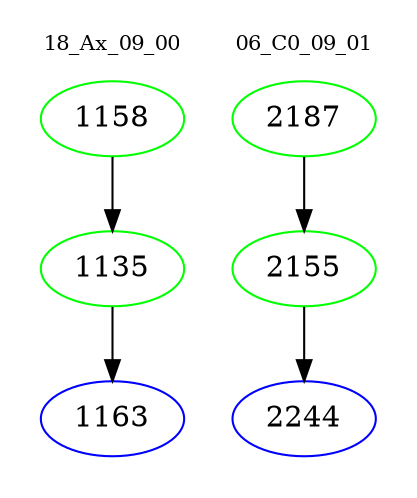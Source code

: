 digraph{
subgraph cluster_0 {
color = white
label = "18_Ax_09_00";
fontsize=10;
T0_1158 [label="1158", color="green"]
T0_1158 -> T0_1135 [color="black"]
T0_1135 [label="1135", color="green"]
T0_1135 -> T0_1163 [color="black"]
T0_1163 [label="1163", color="blue"]
}
subgraph cluster_1 {
color = white
label = "06_C0_09_01";
fontsize=10;
T1_2187 [label="2187", color="green"]
T1_2187 -> T1_2155 [color="black"]
T1_2155 [label="2155", color="green"]
T1_2155 -> T1_2244 [color="black"]
T1_2244 [label="2244", color="blue"]
}
}
